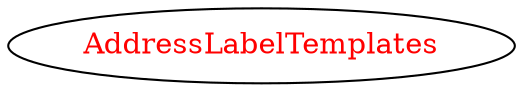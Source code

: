 digraph dependencyGraph {
 concentrate=true;
 ranksep="2.0";
 rankdir="LR"; 
 splines="ortho";
"AddressLabelTemplates" [fontcolor="red"];
}